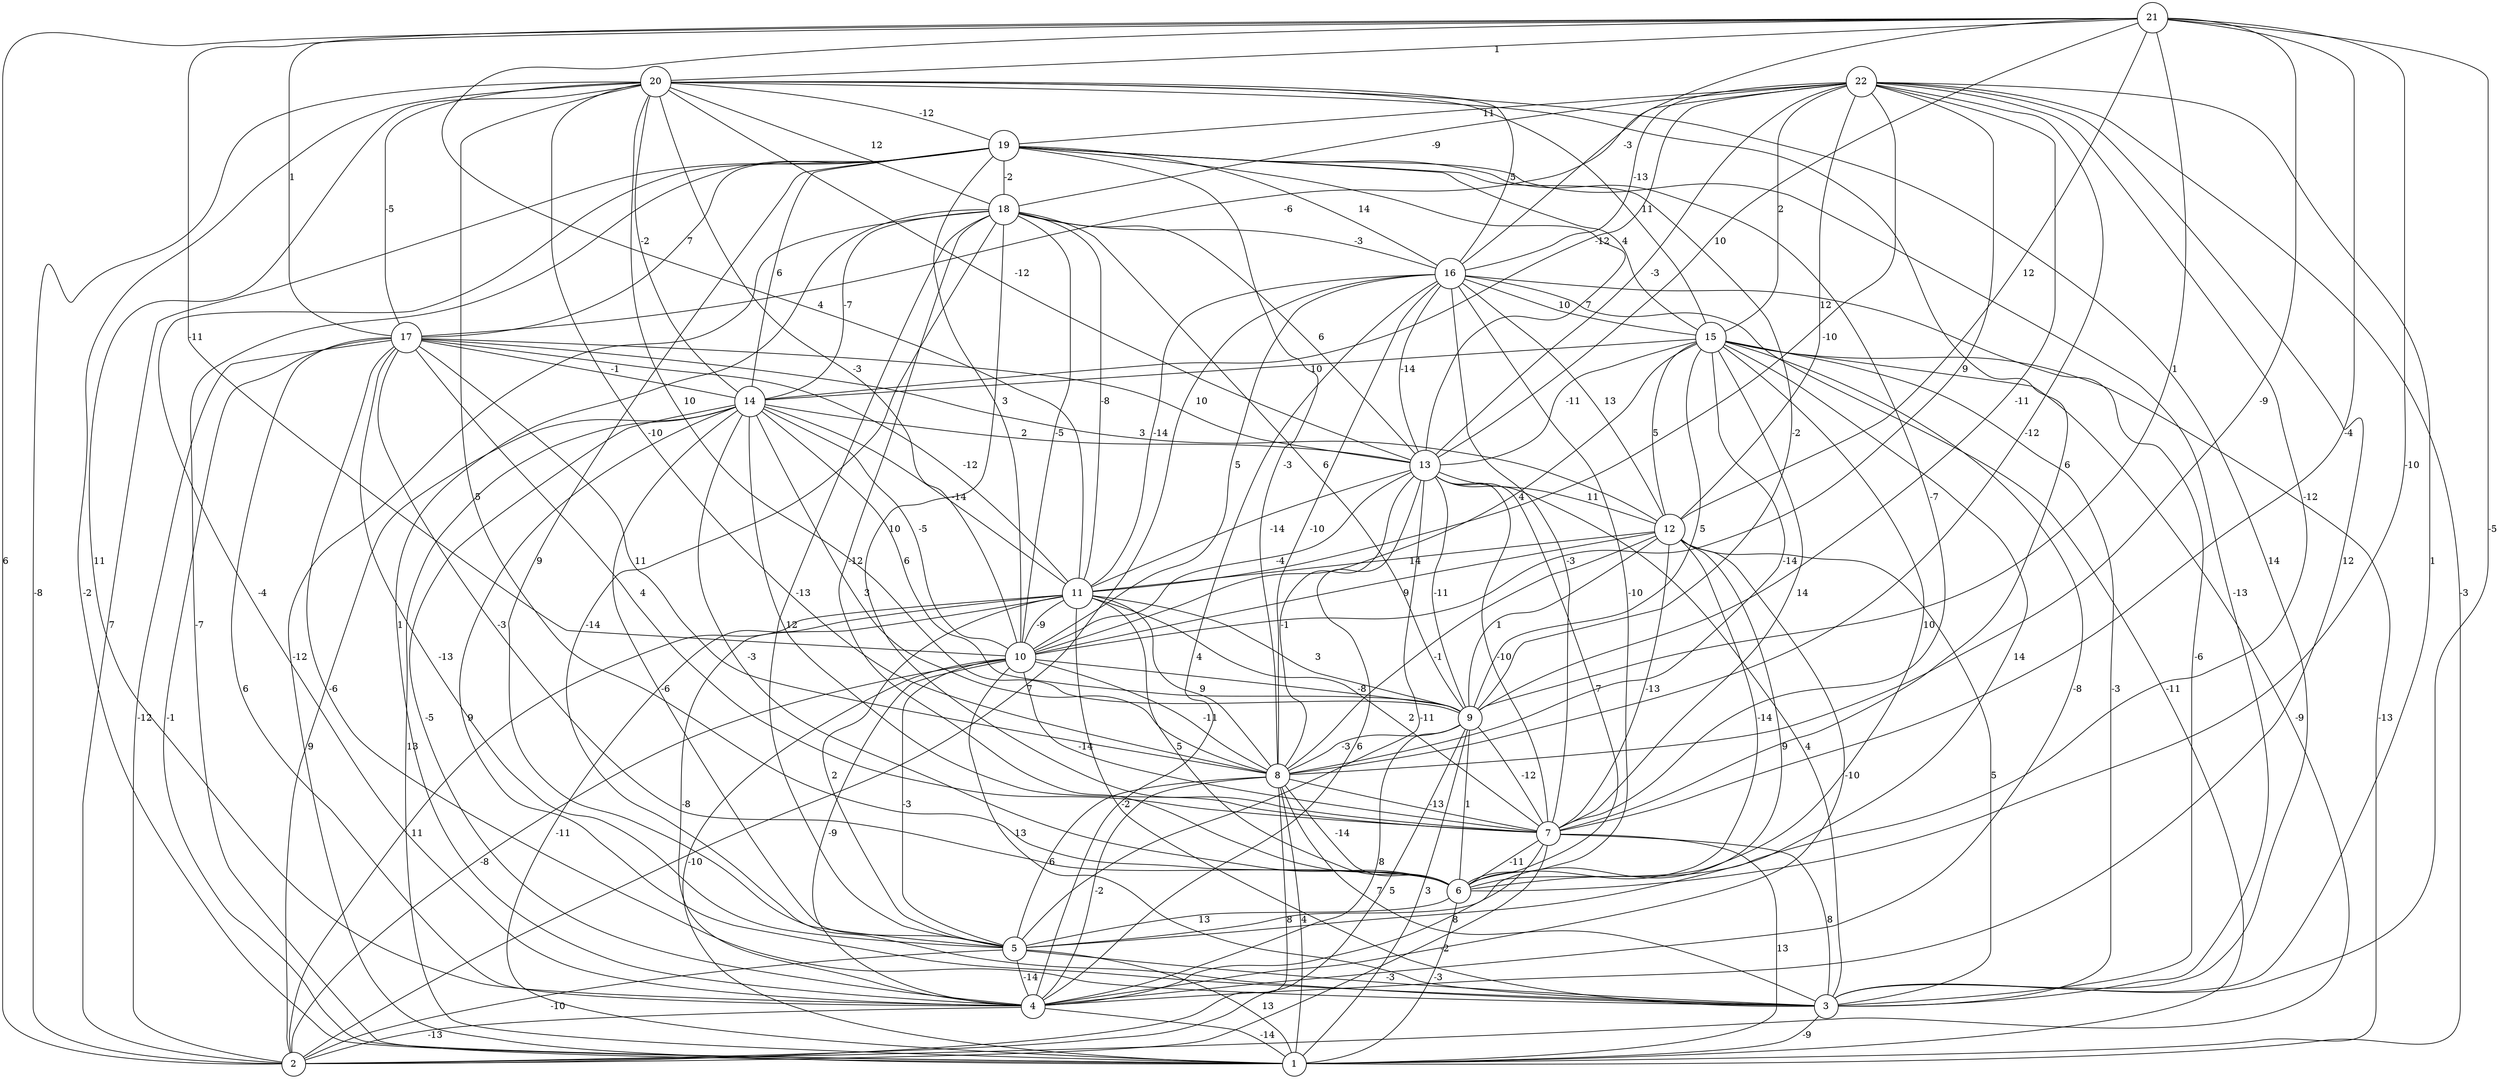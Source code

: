 graph { 
	 fontname="Helvetica,Arial,sans-serif" 
	 node [shape = circle]; 
	 22 -- 1 [label = "-3"];
	 22 -- 3 [label = "1"];
	 22 -- 4 [label = "12"];
	 22 -- 6 [label = "-12"];
	 22 -- 8 [label = "-12"];
	 22 -- 9 [label = "-11"];
	 22 -- 10 [label = "9"];
	 22 -- 11 [label = "-10"];
	 22 -- 12 [label = "12"];
	 22 -- 13 [label = "-3"];
	 22 -- 14 [label = "-12"];
	 22 -- 15 [label = "2"];
	 22 -- 16 [label = "-13"];
	 22 -- 17 [label = "-6"];
	 22 -- 18 [label = "-9"];
	 22 -- 19 [label = "11"];
	 21 -- 2 [label = "6"];
	 21 -- 3 [label = "-5"];
	 21 -- 6 [label = "-10"];
	 21 -- 7 [label = "-4"];
	 21 -- 8 [label = "-9"];
	 21 -- 9 [label = "1"];
	 21 -- 10 [label = "-11"];
	 21 -- 11 [label = "4"];
	 21 -- 12 [label = "12"];
	 21 -- 13 [label = "10"];
	 21 -- 16 [label = "-3"];
	 21 -- 17 [label = "1"];
	 21 -- 20 [label = "1"];
	 20 -- 1 [label = "-2"];
	 20 -- 2 [label = "-8"];
	 20 -- 3 [label = "14"];
	 20 -- 4 [label = "11"];
	 20 -- 6 [label = "5"];
	 20 -- 7 [label = "6"];
	 20 -- 8 [label = "-10"];
	 20 -- 9 [label = "10"];
	 20 -- 10 [label = "-3"];
	 20 -- 13 [label = "-12"];
	 20 -- 14 [label = "-2"];
	 20 -- 15 [label = "11"];
	 20 -- 16 [label = "5"];
	 20 -- 17 [label = "-5"];
	 20 -- 18 [label = "12"];
	 20 -- 19 [label = "-12"];
	 19 -- 1 [label = "-7"];
	 19 -- 2 [label = "7"];
	 19 -- 3 [label = "-13"];
	 19 -- 4 [label = "-4"];
	 19 -- 5 [label = "9"];
	 19 -- 7 [label = "-7"];
	 19 -- 8 [label = "-3"];
	 19 -- 9 [label = "-2"];
	 19 -- 10 [label = "3"];
	 19 -- 13 [label = "7"];
	 19 -- 14 [label = "6"];
	 19 -- 15 [label = "4"];
	 19 -- 16 [label = "14"];
	 19 -- 17 [label = "7"];
	 19 -- 18 [label = "-2"];
	 18 -- 1 [label = "-12"];
	 18 -- 3 [label = "-14"];
	 18 -- 4 [label = "1"];
	 18 -- 5 [label = "-13"];
	 18 -- 6 [label = "-12"];
	 18 -- 7 [label = "10"];
	 18 -- 9 [label = "6"];
	 18 -- 10 [label = "-5"];
	 18 -- 11 [label = "-8"];
	 18 -- 13 [label = "6"];
	 18 -- 14 [label = "-7"];
	 18 -- 16 [label = "-3"];
	 17 -- 1 [label = "-1"];
	 17 -- 2 [label = "-12"];
	 17 -- 3 [label = "-6"];
	 17 -- 4 [label = "6"];
	 17 -- 5 [label = "-13"];
	 17 -- 6 [label = "-3"];
	 17 -- 7 [label = "4"];
	 17 -- 8 [label = "11"];
	 17 -- 11 [label = "-12"];
	 17 -- 12 [label = "3"];
	 17 -- 13 [label = "10"];
	 17 -- 14 [label = "-1"];
	 16 -- 1 [label = "-11"];
	 16 -- 2 [label = "7"];
	 16 -- 3 [label = "-6"];
	 16 -- 4 [label = "4"];
	 16 -- 6 [label = "-10"];
	 16 -- 7 [label = "-3"];
	 16 -- 8 [label = "-10"];
	 16 -- 10 [label = "5"];
	 16 -- 11 [label = "-14"];
	 16 -- 12 [label = "13"];
	 16 -- 13 [label = "-14"];
	 16 -- 15 [label = "10"];
	 15 -- 1 [label = "-13"];
	 15 -- 2 [label = "-9"];
	 15 -- 3 [label = "-3"];
	 15 -- 4 [label = "-8"];
	 15 -- 5 [label = "14"];
	 15 -- 6 [label = "10"];
	 15 -- 7 [label = "14"];
	 15 -- 8 [label = "-14"];
	 15 -- 9 [label = "5"];
	 15 -- 10 [label = "4"];
	 15 -- 12 [label = "5"];
	 15 -- 13 [label = "-11"];
	 15 -- 14 [label = "10"];
	 14 -- 1 [label = "13"];
	 14 -- 2 [label = "9"];
	 14 -- 3 [label = "9"];
	 14 -- 4 [label = "-5"];
	 14 -- 5 [label = "-6"];
	 14 -- 6 [label = "-3"];
	 14 -- 7 [label = "12"];
	 14 -- 8 [label = "3"];
	 14 -- 9 [label = "6"];
	 14 -- 10 [label = "-5"];
	 14 -- 11 [label = "-14"];
	 14 -- 13 [label = "2"];
	 13 -- 3 [label = "4"];
	 13 -- 4 [label = "6"];
	 13 -- 5 [label = "-11"];
	 13 -- 6 [label = "7"];
	 13 -- 7 [label = "-10"];
	 13 -- 8 [label = "-1"];
	 13 -- 9 [label = "-11"];
	 13 -- 10 [label = "-4"];
	 13 -- 11 [label = "-14"];
	 13 -- 12 [label = "11"];
	 12 -- 3 [label = "5"];
	 12 -- 4 [label = "-10"];
	 12 -- 5 [label = "9"];
	 12 -- 6 [label = "-14"];
	 12 -- 7 [label = "-13"];
	 12 -- 8 [label = "-1"];
	 12 -- 9 [label = "1"];
	 12 -- 10 [label = "9"];
	 12 -- 11 [label = "14"];
	 11 -- 1 [label = "-11"];
	 11 -- 2 [label = "11"];
	 11 -- 3 [label = "-2"];
	 11 -- 4 [label = "-8"];
	 11 -- 5 [label = "2"];
	 11 -- 6 [label = "5"];
	 11 -- 7 [label = "2"];
	 11 -- 8 [label = "9"];
	 11 -- 9 [label = "3"];
	 11 -- 10 [label = "-9"];
	 10 -- 1 [label = "-10"];
	 10 -- 2 [label = "-8"];
	 10 -- 3 [label = "13"];
	 10 -- 4 [label = "-9"];
	 10 -- 5 [label = "-3"];
	 10 -- 7 [label = "-14"];
	 10 -- 8 [label = "-11"];
	 10 -- 9 [label = "-8"];
	 9 -- 1 [label = "3"];
	 9 -- 2 [label = "5"];
	 9 -- 4 [label = "8"];
	 9 -- 6 [label = "1"];
	 9 -- 7 [label = "-12"];
	 9 -- 8 [label = "-3"];
	 8 -- 1 [label = "4"];
	 8 -- 2 [label = "8"];
	 8 -- 3 [label = "7"];
	 8 -- 4 [label = "-2"];
	 8 -- 5 [label = "6"];
	 8 -- 6 [label = "-14"];
	 8 -- 7 [label = "-13"];
	 7 -- 1 [label = "13"];
	 7 -- 2 [label = "-2"];
	 7 -- 3 [label = "8"];
	 7 -- 4 [label = "8"];
	 7 -- 6 [label = "-11"];
	 6 -- 1 [label = "-3"];
	 6 -- 5 [label = "13"];
	 5 -- 1 [label = "13"];
	 5 -- 2 [label = "-10"];
	 5 -- 3 [label = "-3"];
	 5 -- 4 [label = "-14"];
	 4 -- 1 [label = "-14"];
	 4 -- 2 [label = "-13"];
	 3 -- 1 [label = "-9"];
	 1;
	 2;
	 3;
	 4;
	 5;
	 6;
	 7;
	 8;
	 9;
	 10;
	 11;
	 12;
	 13;
	 14;
	 15;
	 16;
	 17;
	 18;
	 19;
	 20;
	 21;
	 22;
}
